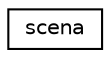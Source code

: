 digraph "Graphical Class Hierarchy"
{
 // LATEX_PDF_SIZE
  edge [fontname="Helvetica",fontsize="10",labelfontname="Helvetica",labelfontsize="10"];
  node [fontname="Helvetica",fontsize="10",shape=record];
  rankdir="LR";
  Node0 [label="scena",height=0.2,width=0.4,color="black", fillcolor="white", style="filled",URL="$classscena.html",tooltip=" "];
}
